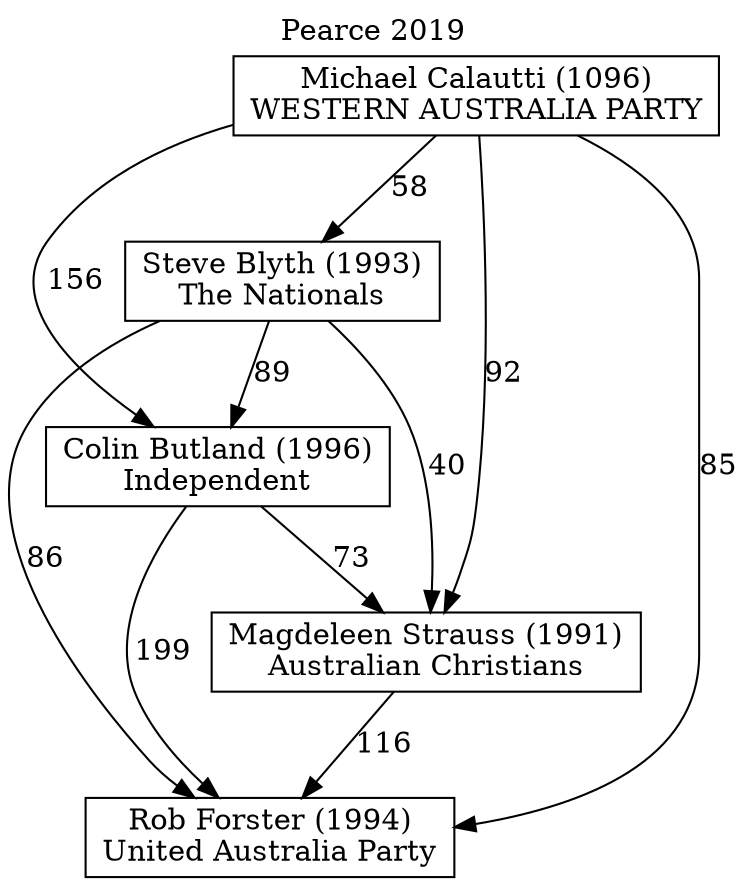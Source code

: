 // House preference flow
digraph "Rob Forster (1994)_Pearce_2019" {
	graph [label="Pearce 2019" labelloc=t mclimit=10]
	node [shape=box]
	"Rob Forster (1994)" [label="Rob Forster (1994)
United Australia Party"]
	"Magdeleen Strauss (1991)" [label="Magdeleen Strauss (1991)
Australian Christians"]
	"Colin Butland (1996)" [label="Colin Butland (1996)
Independent"]
	"Steve Blyth (1993)" [label="Steve Blyth (1993)
The Nationals"]
	"Michael Calautti (1096)" [label="Michael Calautti (1096)
WESTERN AUSTRALIA PARTY"]
	"Magdeleen Strauss (1991)" -> "Rob Forster (1994)" [label=116]
	"Colin Butland (1996)" -> "Magdeleen Strauss (1991)" [label=73]
	"Steve Blyth (1993)" -> "Colin Butland (1996)" [label=89]
	"Michael Calautti (1096)" -> "Steve Blyth (1993)" [label=58]
	"Colin Butland (1996)" -> "Rob Forster (1994)" [label=199]
	"Steve Blyth (1993)" -> "Rob Forster (1994)" [label=86]
	"Michael Calautti (1096)" -> "Rob Forster (1994)" [label=85]
	"Michael Calautti (1096)" -> "Colin Butland (1996)" [label=156]
	"Steve Blyth (1993)" -> "Magdeleen Strauss (1991)" [label=40]
	"Michael Calautti (1096)" -> "Magdeleen Strauss (1991)" [label=92]
}
